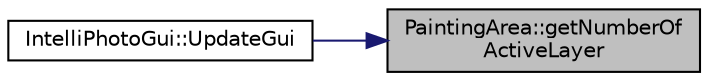 digraph "PaintingArea::getNumberOfActiveLayer"
{
 // LATEX_PDF_SIZE
  edge [fontname="Helvetica",fontsize="10",labelfontname="Helvetica",labelfontsize="10"];
  node [fontname="Helvetica",fontsize="10",shape=record];
  rankdir="RL";
  Node1 [label="PaintingArea::getNumberOf\lActiveLayer",height=0.2,width=0.4,color="black", fillcolor="grey75", style="filled", fontcolor="black",tooltip=" "];
  Node1 -> Node2 [dir="back",color="midnightblue",fontsize="10",style="solid",fontname="Helvetica"];
  Node2 [label="IntelliPhotoGui::UpdateGui",height=0.2,width=0.4,color="black", fillcolor="white", style="filled",URL="$class_intelli_photo_gui.html#a1dbef8d4688227aa9455aea52db00bf4",tooltip=" "];
}
